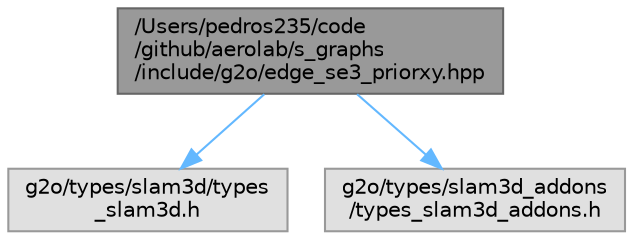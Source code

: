 digraph "/Users/pedros235/code/github/aerolab/s_graphs/include/g2o/edge_se3_priorxy.hpp"
{
 // LATEX_PDF_SIZE
  bgcolor="transparent";
  edge [fontname=Helvetica,fontsize=10,labelfontname=Helvetica,labelfontsize=10];
  node [fontname=Helvetica,fontsize=10,shape=box,height=0.2,width=0.4];
  Node1 [label="/Users/pedros235/code\l/github/aerolab/s_graphs\l/include/g2o/edge_se3_priorxy.hpp",height=0.2,width=0.4,color="gray40", fillcolor="grey60", style="filled", fontcolor="black",tooltip=" "];
  Node1 -> Node2 [color="steelblue1",style="solid"];
  Node2 [label="g2o/types/slam3d/types\l_slam3d.h",height=0.2,width=0.4,color="grey60", fillcolor="#E0E0E0", style="filled",tooltip=" "];
  Node1 -> Node3 [color="steelblue1",style="solid"];
  Node3 [label="g2o/types/slam3d_addons\l/types_slam3d_addons.h",height=0.2,width=0.4,color="grey60", fillcolor="#E0E0E0", style="filled",tooltip=" "];
}
